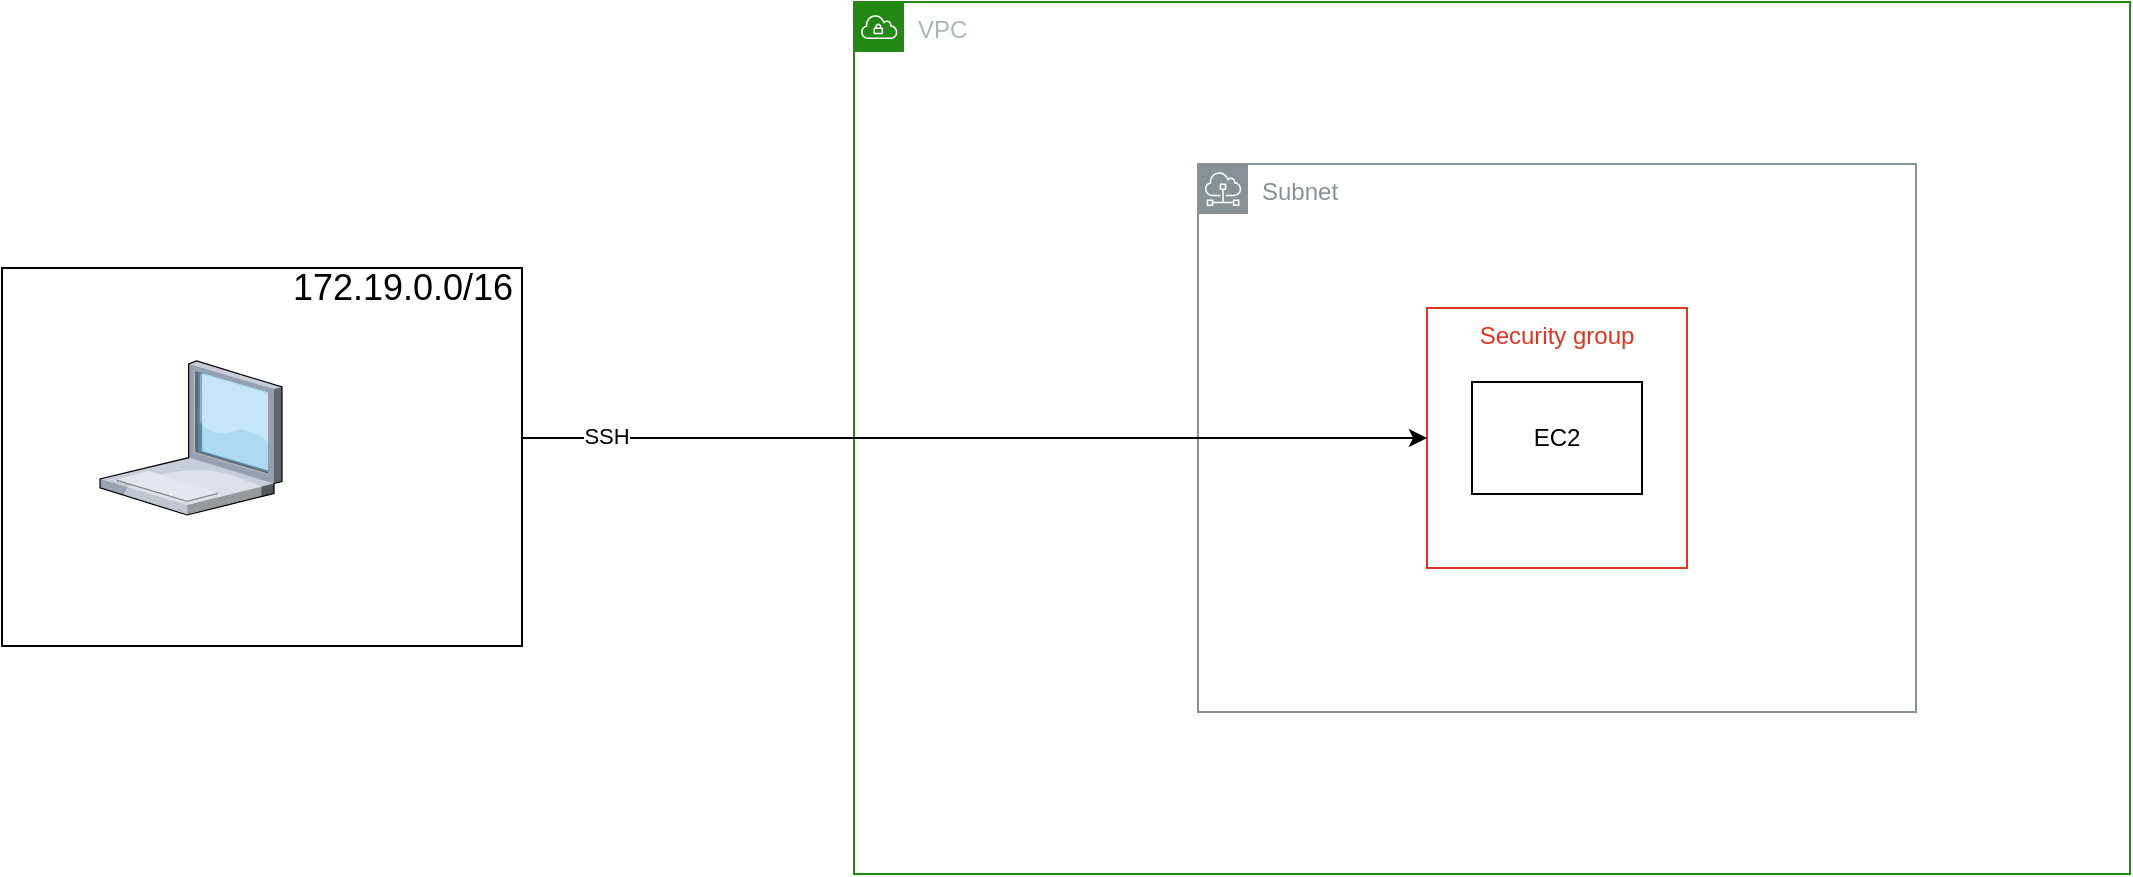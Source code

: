 <mxfile version="15.8.8" type="device"><diagram id="UuruqzC8wpoORQc1pHoj" name="Page-1"><mxGraphModel dx="1586" dy="589" grid="0" gridSize="10" guides="1" tooltips="1" connect="1" arrows="1" fold="1" page="0" pageScale="1" pageWidth="827" pageHeight="1169" math="0" shadow="0"><root><mxCell id="0"/><mxCell id="1" parent="0"/><mxCell id="FuIk7-R1JTg9C_fI2Ahv-1" value="VPC" style="points=[[0,0],[0.25,0],[0.5,0],[0.75,0],[1,0],[1,0.25],[1,0.5],[1,0.75],[1,1],[0.75,1],[0.5,1],[0.25,1],[0,1],[0,0.75],[0,0.5],[0,0.25]];outlineConnect=0;gradientColor=none;html=1;whiteSpace=wrap;fontSize=12;fontStyle=0;shape=mxgraph.aws4.group;grIcon=mxgraph.aws4.group_vpc;strokeColor=#248814;fillColor=none;verticalAlign=top;align=left;spacingLeft=30;fontColor=#AAB7B8;dashed=0;" vertex="1" parent="1"><mxGeometry x="261" y="73" width="638" height="436" as="geometry"/></mxCell><mxCell id="FuIk7-R1JTg9C_fI2Ahv-2" value="Subnet" style="sketch=0;outlineConnect=0;gradientColor=none;html=1;whiteSpace=wrap;fontSize=12;fontStyle=0;shape=mxgraph.aws4.group;grIcon=mxgraph.aws4.group_subnet;strokeColor=#879196;fillColor=none;verticalAlign=top;align=left;spacingLeft=30;fontColor=#879196;dashed=0;" vertex="1" parent="1"><mxGeometry x="433" y="154" width="359" height="274" as="geometry"/></mxCell><mxCell id="FuIk7-R1JTg9C_fI2Ahv-4" value="EC2" style="rounded=0;whiteSpace=wrap;html=1;" vertex="1" parent="1"><mxGeometry x="570" y="263" width="85" height="56" as="geometry"/></mxCell><mxCell id="FuIk7-R1JTg9C_fI2Ahv-5" value="Security group" style="fillColor=none;strokeColor=#DD3522;verticalAlign=top;fontStyle=0;fontColor=#DD3522;" vertex="1" parent="1"><mxGeometry x="547.5" y="226" width="130" height="130" as="geometry"/></mxCell><mxCell id="FuIk7-R1JTg9C_fI2Ahv-7" style="edgeStyle=orthogonalEdgeStyle;rounded=0;orthogonalLoop=1;jettySize=auto;html=1;" edge="1" parent="1" source="FuIk7-R1JTg9C_fI2Ahv-6" target="FuIk7-R1JTg9C_fI2Ahv-5"><mxGeometry relative="1" as="geometry"/></mxCell><mxCell id="FuIk7-R1JTg9C_fI2Ahv-8" value="SSH" style="edgeLabel;html=1;align=center;verticalAlign=middle;resizable=0;points=[];" vertex="1" connectable="0" parent="FuIk7-R1JTg9C_fI2Ahv-7"><mxGeometry x="-0.434" y="1" relative="1" as="geometry"><mxPoint as="offset"/></mxGeometry></mxCell><mxCell id="FuIk7-R1JTg9C_fI2Ahv-9" value="" style="rounded=0;whiteSpace=wrap;html=1;" vertex="1" parent="1"><mxGeometry x="-165" y="206" width="260" height="189" as="geometry"/></mxCell><mxCell id="FuIk7-R1JTg9C_fI2Ahv-6" value="" style="verticalLabelPosition=bottom;sketch=0;aspect=fixed;html=1;verticalAlign=top;strokeColor=none;align=center;outlineConnect=0;shape=mxgraph.citrix.laptop_1;" vertex="1" parent="1"><mxGeometry x="-116" y="252.5" width="91" height="77" as="geometry"/></mxCell><mxCell id="FuIk7-R1JTg9C_fI2Ahv-10" value="&lt;font style=&quot;font-size: 18px&quot;&gt;172.19.0.0/16&lt;/font&gt;" style="text;html=1;align=center;verticalAlign=middle;resizable=0;points=[];autosize=1;strokeColor=none;fillColor=none;" vertex="1" parent="1"><mxGeometry x="-25" y="206" width="120" height="20" as="geometry"/></mxCell></root></mxGraphModel></diagram></mxfile>